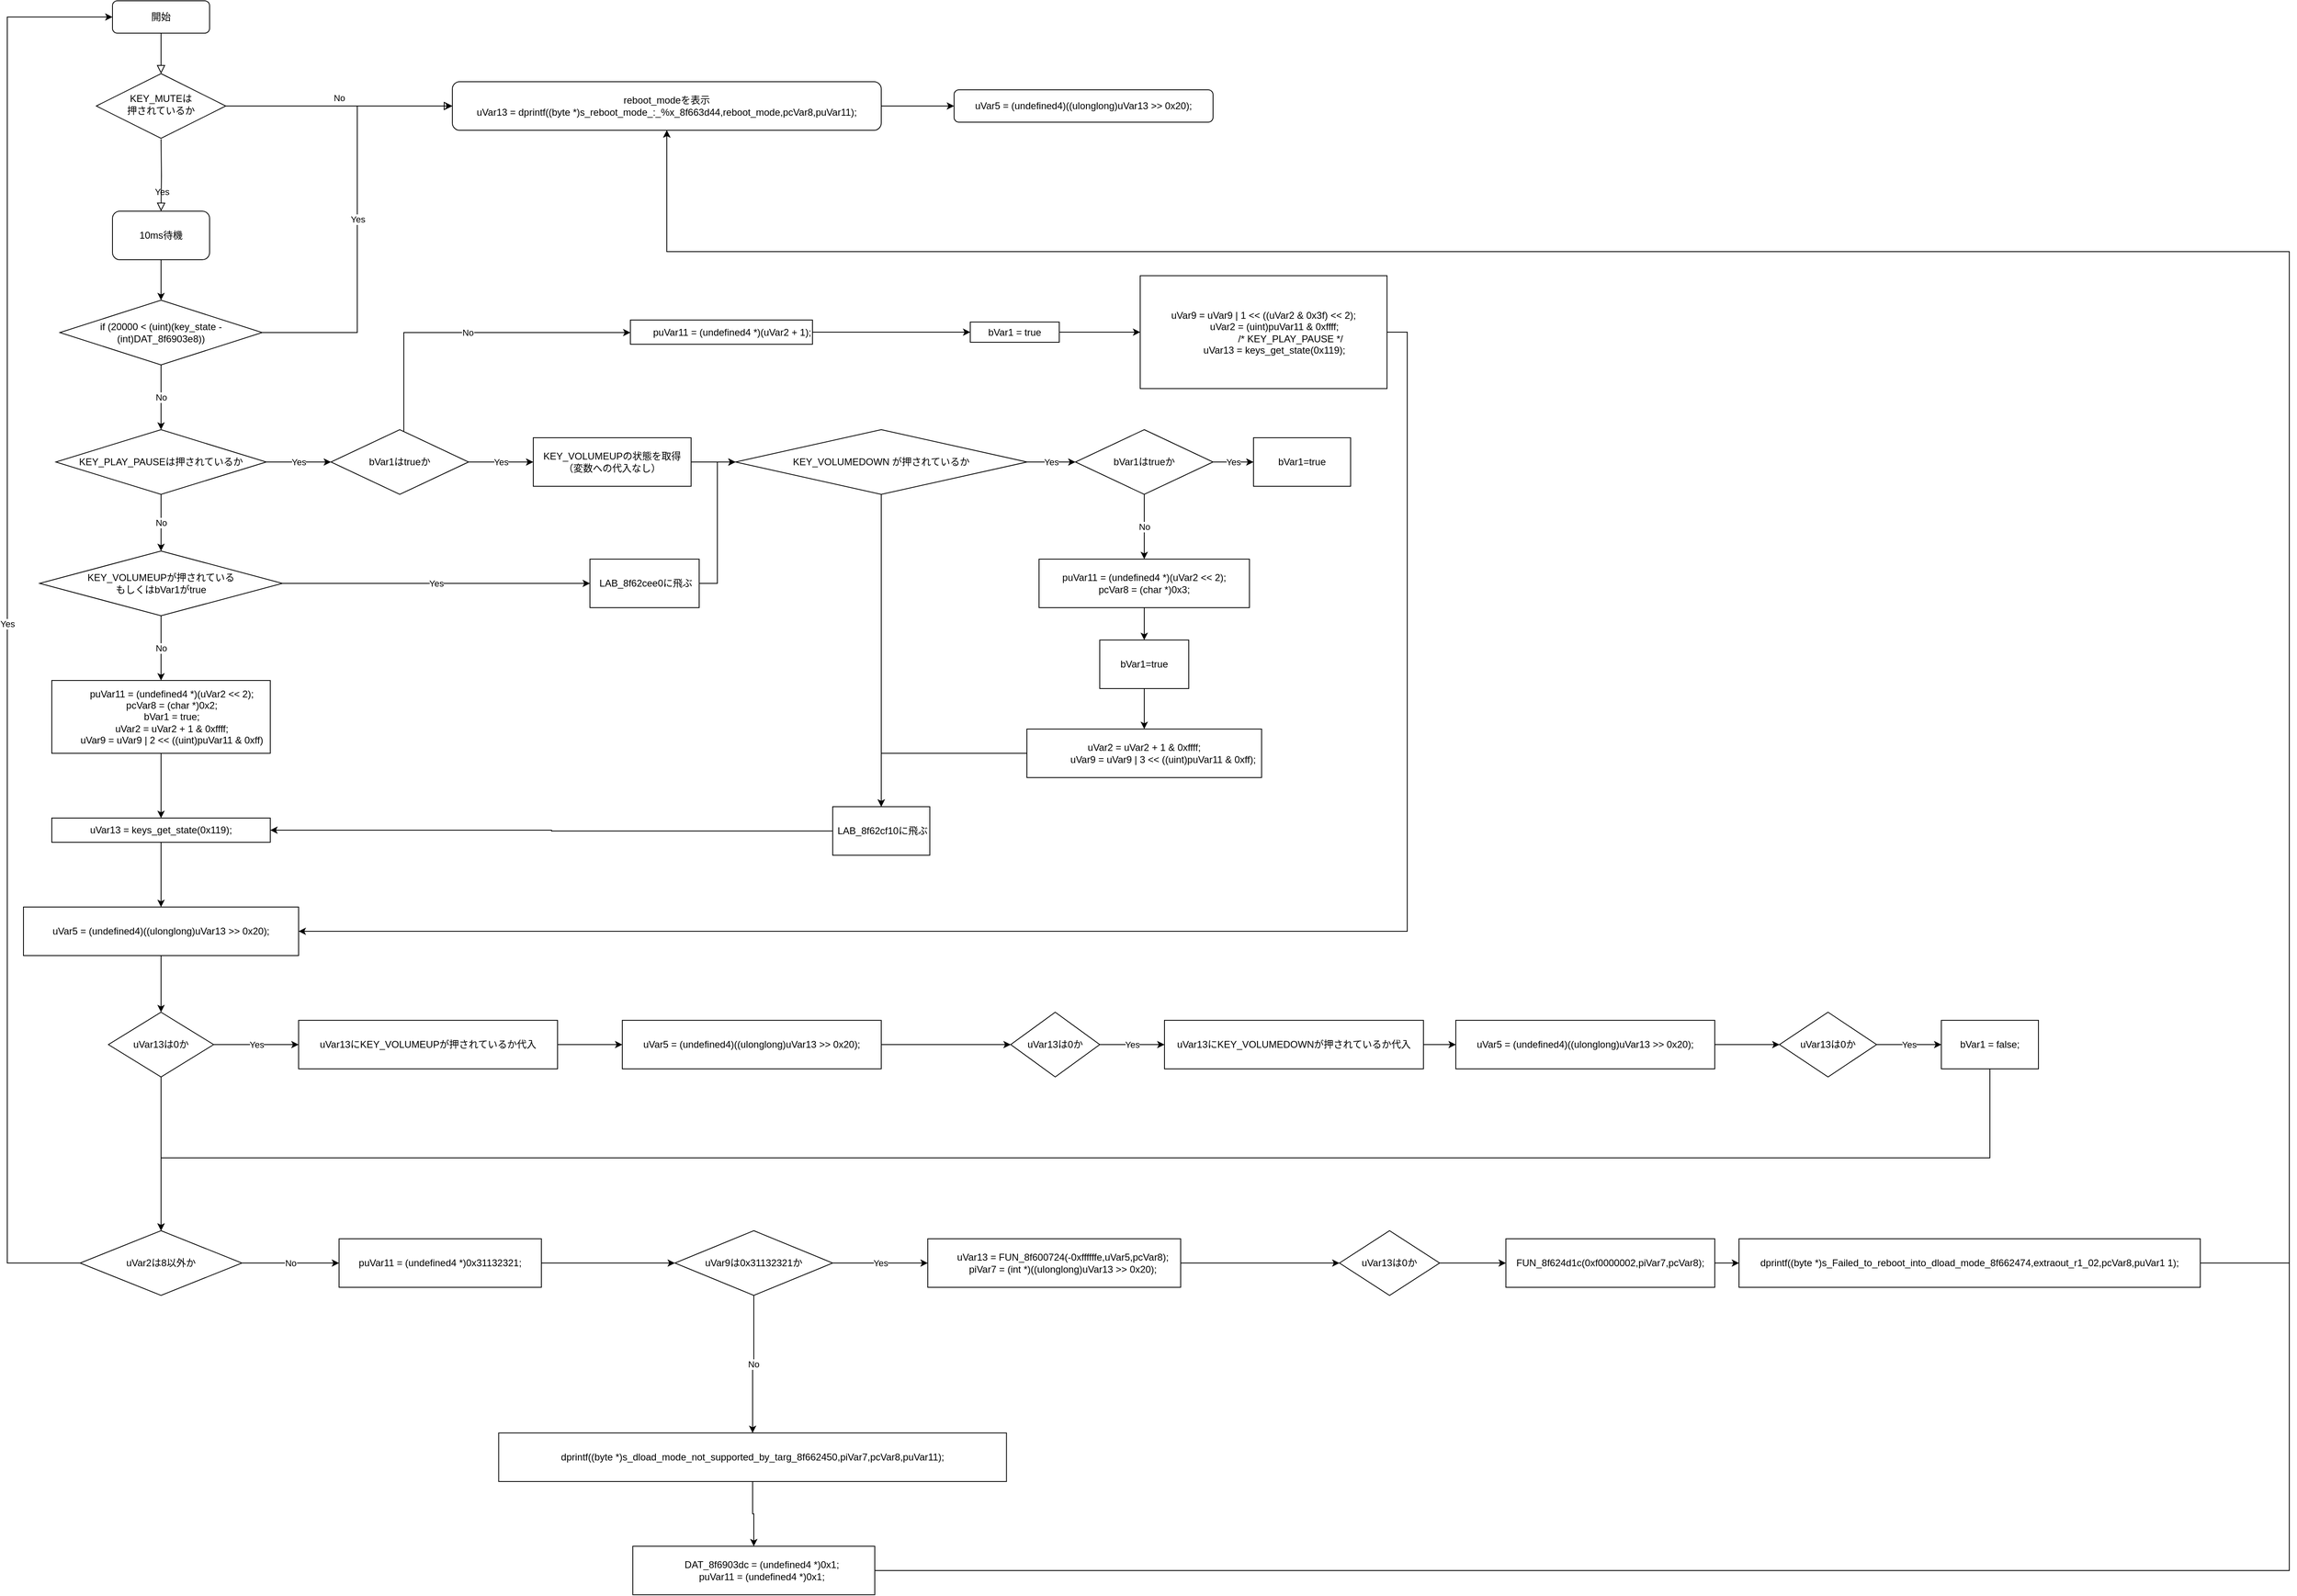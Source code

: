 <mxfile version="22.0.4" type="github">
  <diagram id="C5RBs43oDa-KdzZeNtuy" name="Page-1">
    <mxGraphModel dx="588" dy="361" grid="1" gridSize="10" guides="1" tooltips="1" connect="1" arrows="1" fold="1" page="1" pageScale="1" pageWidth="827" pageHeight="1169" math="0" shadow="0">
      <root>
        <mxCell id="WIyWlLk6GJQsqaUBKTNV-0" />
        <mxCell id="WIyWlLk6GJQsqaUBKTNV-1" parent="WIyWlLk6GJQsqaUBKTNV-0" />
        <mxCell id="WIyWlLk6GJQsqaUBKTNV-2" value="" style="rounded=0;html=1;jettySize=auto;orthogonalLoop=1;fontSize=11;endArrow=block;endFill=0;endSize=8;strokeWidth=1;shadow=0;labelBackgroundColor=none;edgeStyle=orthogonalEdgeStyle;" parent="WIyWlLk6GJQsqaUBKTNV-1" source="WIyWlLk6GJQsqaUBKTNV-3" target="WIyWlLk6GJQsqaUBKTNV-6" edge="1">
          <mxGeometry relative="1" as="geometry" />
        </mxCell>
        <mxCell id="WIyWlLk6GJQsqaUBKTNV-3" value="開始" style="rounded=1;whiteSpace=wrap;html=1;fontSize=12;glass=0;strokeWidth=1;shadow=0;" parent="WIyWlLk6GJQsqaUBKTNV-1" vertex="1">
          <mxGeometry x="160" y="80" width="120" height="40" as="geometry" />
        </mxCell>
        <mxCell id="WIyWlLk6GJQsqaUBKTNV-4" value="Yes" style="rounded=0;html=1;jettySize=auto;orthogonalLoop=1;fontSize=11;endArrow=block;endFill=0;endSize=8;strokeWidth=1;shadow=0;labelBackgroundColor=none;edgeStyle=orthogonalEdgeStyle;entryX=0.5;entryY=0;entryDx=0;entryDy=0;" parent="WIyWlLk6GJQsqaUBKTNV-1" target="mHrnO-NyLw_LbCR-K3jb-0" edge="1">
          <mxGeometry y="20" relative="1" as="geometry">
            <mxPoint as="offset" />
            <mxPoint x="220" y="251" as="sourcePoint" />
            <mxPoint x="220" y="360" as="targetPoint" />
          </mxGeometry>
        </mxCell>
        <mxCell id="WIyWlLk6GJQsqaUBKTNV-5" value="No" style="edgeStyle=orthogonalEdgeStyle;rounded=0;html=1;jettySize=auto;orthogonalLoop=1;fontSize=11;endArrow=block;endFill=0;endSize=8;strokeWidth=1;shadow=0;labelBackgroundColor=none;" parent="WIyWlLk6GJQsqaUBKTNV-1" source="WIyWlLk6GJQsqaUBKTNV-6" target="WIyWlLk6GJQsqaUBKTNV-7" edge="1">
          <mxGeometry y="10" relative="1" as="geometry">
            <mxPoint as="offset" />
          </mxGeometry>
        </mxCell>
        <mxCell id="XzkZrGU55AZtiZEeNPH7-4" style="edgeStyle=orthogonalEdgeStyle;rounded=0;orthogonalLoop=1;jettySize=auto;html=1;exitX=1;exitY=0.5;exitDx=0;exitDy=0;" parent="WIyWlLk6GJQsqaUBKTNV-1" source="WIyWlLk6GJQsqaUBKTNV-6" edge="1">
          <mxGeometry relative="1" as="geometry">
            <mxPoint x="280" y="220" as="targetPoint" />
          </mxGeometry>
        </mxCell>
        <mxCell id="WIyWlLk6GJQsqaUBKTNV-6" value="KEY_MUTEは&lt;br&gt;押されているか" style="rhombus;whiteSpace=wrap;html=1;shadow=0;fontFamily=Helvetica;fontSize=12;align=center;strokeWidth=1;spacing=6;spacingTop=-4;" parent="WIyWlLk6GJQsqaUBKTNV-1" vertex="1">
          <mxGeometry x="140" y="170" width="160" height="80" as="geometry" />
        </mxCell>
        <mxCell id="XzkZrGU55AZtiZEeNPH7-3" value="" style="edgeStyle=orthogonalEdgeStyle;rounded=0;orthogonalLoop=1;jettySize=auto;html=1;" parent="WIyWlLk6GJQsqaUBKTNV-1" source="WIyWlLk6GJQsqaUBKTNV-7" target="XzkZrGU55AZtiZEeNPH7-2" edge="1">
          <mxGeometry relative="1" as="geometry" />
        </mxCell>
        <mxCell id="WIyWlLk6GJQsqaUBKTNV-7" value="reboot_modeを表示&lt;br&gt;uVar13 = dprintf((byte *)s_reboot_mode_:_%x_8f663d44,reboot_mode,pcVar8,puVar11);" style="rounded=1;whiteSpace=wrap;html=1;fontSize=12;glass=0;strokeWidth=1;shadow=0;" parent="WIyWlLk6GJQsqaUBKTNV-1" vertex="1">
          <mxGeometry x="580" y="180" width="530" height="60" as="geometry" />
        </mxCell>
        <mxCell id="XzkZrGU55AZtiZEeNPH7-2" value="uVar5 = (undefined4)((ulonglong)uVar13 &amp;gt;&amp;gt; 0x20);" style="rounded=1;whiteSpace=wrap;html=1;fontSize=12;glass=0;strokeWidth=1;shadow=0;" parent="WIyWlLk6GJQsqaUBKTNV-1" vertex="1">
          <mxGeometry x="1200" y="190" width="320" height="40" as="geometry" />
        </mxCell>
        <mxCell id="mHrnO-NyLw_LbCR-K3jb-9" value="" style="edgeStyle=orthogonalEdgeStyle;rounded=0;orthogonalLoop=1;jettySize=auto;html=1;" parent="WIyWlLk6GJQsqaUBKTNV-1" source="mHrnO-NyLw_LbCR-K3jb-0" target="mHrnO-NyLw_LbCR-K3jb-8" edge="1">
          <mxGeometry relative="1" as="geometry" />
        </mxCell>
        <mxCell id="mHrnO-NyLw_LbCR-K3jb-0" value="10ms待機" style="rounded=1;whiteSpace=wrap;html=1;" parent="WIyWlLk6GJQsqaUBKTNV-1" vertex="1">
          <mxGeometry x="160" y="340" width="120" height="60" as="geometry" />
        </mxCell>
        <mxCell id="mHrnO-NyLw_LbCR-K3jb-13" value="No" style="edgeStyle=orthogonalEdgeStyle;rounded=0;orthogonalLoop=1;jettySize=auto;html=1;entryX=0;entryY=0.5;entryDx=0;entryDy=0;" parent="WIyWlLk6GJQsqaUBKTNV-1" source="mHrnO-NyLw_LbCR-K3jb-8" target="mHrnO-NyLw_LbCR-K3jb-15" edge="1">
          <mxGeometry relative="1" as="geometry">
            <mxPoint x="220" y="600" as="targetPoint" />
          </mxGeometry>
        </mxCell>
        <mxCell id="mHrnO-NyLw_LbCR-K3jb-14" value="Yes" style="edgeStyle=orthogonalEdgeStyle;rounded=0;orthogonalLoop=1;jettySize=auto;html=1;exitX=1;exitY=0.5;exitDx=0;exitDy=0;entryX=0;entryY=0.5;entryDx=0;entryDy=0;" parent="WIyWlLk6GJQsqaUBKTNV-1" source="mHrnO-NyLw_LbCR-K3jb-8" target="WIyWlLk6GJQsqaUBKTNV-7" edge="1">
          <mxGeometry relative="1" as="geometry" />
        </mxCell>
        <mxCell id="mHrnO-NyLw_LbCR-K3jb-8" value="if (20000 &amp;lt; (uint)(key_state - (int)DAT_8f6903e8))" style="rhombus;whiteSpace=wrap;html=1;" parent="WIyWlLk6GJQsqaUBKTNV-1" vertex="1">
          <mxGeometry x="95" y="450" width="250" height="80" as="geometry" />
        </mxCell>
        <mxCell id="mHrnO-NyLw_LbCR-K3jb-17" value="No" style="edgeStyle=orthogonalEdgeStyle;rounded=0;orthogonalLoop=1;jettySize=auto;html=1;" parent="WIyWlLk6GJQsqaUBKTNV-1" source="mHrnO-NyLw_LbCR-K3jb-15" target="mHrnO-NyLw_LbCR-K3jb-16" edge="1">
          <mxGeometry relative="1" as="geometry" />
        </mxCell>
        <mxCell id="mHrnO-NyLw_LbCR-K3jb-25" value="Yes" style="edgeStyle=orthogonalEdgeStyle;rounded=0;orthogonalLoop=1;jettySize=auto;html=1;" parent="WIyWlLk6GJQsqaUBKTNV-1" source="mHrnO-NyLw_LbCR-K3jb-15" target="mHrnO-NyLw_LbCR-K3jb-24" edge="1">
          <mxGeometry relative="1" as="geometry" />
        </mxCell>
        <mxCell id="mHrnO-NyLw_LbCR-K3jb-15" value="KEY_PLAY_PAUSEは押されているか" style="rhombus;whiteSpace=wrap;html=1;direction=south;" parent="WIyWlLk6GJQsqaUBKTNV-1" vertex="1">
          <mxGeometry x="90" y="610" width="260" height="80" as="geometry" />
        </mxCell>
        <mxCell id="mHrnO-NyLw_LbCR-K3jb-19" value="No" style="edgeStyle=orthogonalEdgeStyle;rounded=0;orthogonalLoop=1;jettySize=auto;html=1;" parent="WIyWlLk6GJQsqaUBKTNV-1" source="mHrnO-NyLw_LbCR-K3jb-16" target="mHrnO-NyLw_LbCR-K3jb-18" edge="1">
          <mxGeometry relative="1" as="geometry" />
        </mxCell>
        <mxCell id="mHrnO-NyLw_LbCR-K3jb-21" value="Yes" style="edgeStyle=orthogonalEdgeStyle;rounded=0;orthogonalLoop=1;jettySize=auto;html=1;" parent="WIyWlLk6GJQsqaUBKTNV-1" source="mHrnO-NyLw_LbCR-K3jb-16" target="mHrnO-NyLw_LbCR-K3jb-20" edge="1">
          <mxGeometry relative="1" as="geometry" />
        </mxCell>
        <mxCell id="mHrnO-NyLw_LbCR-K3jb-16" value="KEY_VOLUMEUPが押されている&lt;br&gt;もしくはbVar1がtrue" style="rhombus;whiteSpace=wrap;html=1;" parent="WIyWlLk6GJQsqaUBKTNV-1" vertex="1">
          <mxGeometry x="70" y="760" width="300" height="80" as="geometry" />
        </mxCell>
        <mxCell id="mHrnO-NyLw_LbCR-K3jb-23" value="" style="edgeStyle=orthogonalEdgeStyle;rounded=0;orthogonalLoop=1;jettySize=auto;html=1;" parent="WIyWlLk6GJQsqaUBKTNV-1" source="mHrnO-NyLw_LbCR-K3jb-18" target="mHrnO-NyLw_LbCR-K3jb-22" edge="1">
          <mxGeometry relative="1" as="geometry" />
        </mxCell>
        <mxCell id="mHrnO-NyLw_LbCR-K3jb-18" value="&lt;div&gt;&amp;nbsp; &amp;nbsp; &amp;nbsp; &amp;nbsp; puVar11 = (undefined4 *)(uVar2 &amp;lt;&amp;lt; 2);&lt;/div&gt;&lt;div&gt;&amp;nbsp; &amp;nbsp; &amp;nbsp; &amp;nbsp; pcVar8 = (char *)0x2;&lt;/div&gt;&lt;div&gt;&amp;nbsp; &amp;nbsp; &amp;nbsp; &amp;nbsp; bVar1 = true;&lt;/div&gt;&lt;div&gt;&amp;nbsp; &amp;nbsp; &amp;nbsp; &amp;nbsp; uVar2 = uVar2 + 1 &amp;amp; 0xffff;&lt;/div&gt;&lt;div&gt;&amp;nbsp; &amp;nbsp; &amp;nbsp; &amp;nbsp; uVar9 = uVar9 | 2 &amp;lt;&amp;lt; ((uint)puVar11 &amp;amp; 0xff)&lt;/div&gt;" style="whiteSpace=wrap;html=1;" parent="WIyWlLk6GJQsqaUBKTNV-1" vertex="1">
          <mxGeometry x="85" y="920" width="270" height="90" as="geometry" />
        </mxCell>
        <mxCell id="mHrnO-NyLw_LbCR-K3jb-45" style="edgeStyle=orthogonalEdgeStyle;rounded=0;orthogonalLoop=1;jettySize=auto;html=1;entryX=0;entryY=0.5;entryDx=0;entryDy=0;" parent="WIyWlLk6GJQsqaUBKTNV-1" source="mHrnO-NyLw_LbCR-K3jb-20" target="mHrnO-NyLw_LbCR-K3jb-28" edge="1">
          <mxGeometry relative="1" as="geometry" />
        </mxCell>
        <mxCell id="mHrnO-NyLw_LbCR-K3jb-20" value="&amp;nbsp;LAB_8f62cee0に飛ぶ" style="whiteSpace=wrap;html=1;" parent="WIyWlLk6GJQsqaUBKTNV-1" vertex="1">
          <mxGeometry x="750" y="770" width="135" height="60" as="geometry" />
        </mxCell>
        <mxCell id="mHrnO-NyLw_LbCR-K3jb-62" value="" style="edgeStyle=orthogonalEdgeStyle;rounded=0;orthogonalLoop=1;jettySize=auto;html=1;" parent="WIyWlLk6GJQsqaUBKTNV-1" source="mHrnO-NyLw_LbCR-K3jb-22" target="mHrnO-NyLw_LbCR-K3jb-61" edge="1">
          <mxGeometry relative="1" as="geometry" />
        </mxCell>
        <mxCell id="mHrnO-NyLw_LbCR-K3jb-22" value="uVar13 = keys_get_state(0x119);" style="whiteSpace=wrap;html=1;" parent="WIyWlLk6GJQsqaUBKTNV-1" vertex="1">
          <mxGeometry x="85" y="1090" width="270" height="30" as="geometry" />
        </mxCell>
        <mxCell id="mHrnO-NyLw_LbCR-K3jb-27" value="Yes" style="edgeStyle=orthogonalEdgeStyle;rounded=0;orthogonalLoop=1;jettySize=auto;html=1;" parent="WIyWlLk6GJQsqaUBKTNV-1" source="mHrnO-NyLw_LbCR-K3jb-24" target="mHrnO-NyLw_LbCR-K3jb-26" edge="1">
          <mxGeometry relative="1" as="geometry" />
        </mxCell>
        <mxCell id="mHrnO-NyLw_LbCR-K3jb-55" value="No" style="edgeStyle=orthogonalEdgeStyle;rounded=0;orthogonalLoop=1;jettySize=auto;html=1;" parent="WIyWlLk6GJQsqaUBKTNV-1" source="mHrnO-NyLw_LbCR-K3jb-24" target="mHrnO-NyLw_LbCR-K3jb-54" edge="1">
          <mxGeometry relative="1" as="geometry">
            <Array as="points">
              <mxPoint x="520" y="490" />
            </Array>
          </mxGeometry>
        </mxCell>
        <mxCell id="mHrnO-NyLw_LbCR-K3jb-24" value="bVar1はtrueか" style="rhombus;whiteSpace=wrap;html=1;direction=south;" parent="WIyWlLk6GJQsqaUBKTNV-1" vertex="1">
          <mxGeometry x="430" y="610" width="170" height="80" as="geometry" />
        </mxCell>
        <mxCell id="mHrnO-NyLw_LbCR-K3jb-29" value="" style="edgeStyle=orthogonalEdgeStyle;rounded=0;orthogonalLoop=1;jettySize=auto;html=1;" parent="WIyWlLk6GJQsqaUBKTNV-1" source="mHrnO-NyLw_LbCR-K3jb-26" target="mHrnO-NyLw_LbCR-K3jb-28" edge="1">
          <mxGeometry relative="1" as="geometry" />
        </mxCell>
        <mxCell id="mHrnO-NyLw_LbCR-K3jb-26" value="KEY_VOLUMEUPの状態を取得&lt;br&gt;（変数への代入なし）" style="whiteSpace=wrap;html=1;" parent="WIyWlLk6GJQsqaUBKTNV-1" vertex="1">
          <mxGeometry x="680" y="620" width="195" height="60" as="geometry" />
        </mxCell>
        <mxCell id="mHrnO-NyLw_LbCR-K3jb-31" value="Yes&lt;br&gt;" style="edgeStyle=orthogonalEdgeStyle;rounded=0;orthogonalLoop=1;jettySize=auto;html=1;" parent="WIyWlLk6GJQsqaUBKTNV-1" source="mHrnO-NyLw_LbCR-K3jb-28" target="mHrnO-NyLw_LbCR-K3jb-30" edge="1">
          <mxGeometry relative="1" as="geometry" />
        </mxCell>
        <mxCell id="mHrnO-NyLw_LbCR-K3jb-51" style="edgeStyle=orthogonalEdgeStyle;rounded=0;orthogonalLoop=1;jettySize=auto;html=1;entryX=0.5;entryY=0;entryDx=0;entryDy=0;" parent="WIyWlLk6GJQsqaUBKTNV-1" source="mHrnO-NyLw_LbCR-K3jb-28" target="mHrnO-NyLw_LbCR-K3jb-40" edge="1">
          <mxGeometry relative="1" as="geometry" />
        </mxCell>
        <mxCell id="mHrnO-NyLw_LbCR-K3jb-28" value="KEY_VOLUMEDOWN が押されているか" style="rhombus;whiteSpace=wrap;html=1;" parent="WIyWlLk6GJQsqaUBKTNV-1" vertex="1">
          <mxGeometry x="930" y="610" width="360" height="80" as="geometry" />
        </mxCell>
        <mxCell id="mHrnO-NyLw_LbCR-K3jb-33" value="Yes" style="edgeStyle=orthogonalEdgeStyle;rounded=0;orthogonalLoop=1;jettySize=auto;html=1;" parent="WIyWlLk6GJQsqaUBKTNV-1" source="mHrnO-NyLw_LbCR-K3jb-30" target="mHrnO-NyLw_LbCR-K3jb-32" edge="1">
          <mxGeometry relative="1" as="geometry" />
        </mxCell>
        <mxCell id="mHrnO-NyLw_LbCR-K3jb-35" value="No" style="edgeStyle=orthogonalEdgeStyle;rounded=0;orthogonalLoop=1;jettySize=auto;html=1;" parent="WIyWlLk6GJQsqaUBKTNV-1" source="mHrnO-NyLw_LbCR-K3jb-30" target="mHrnO-NyLw_LbCR-K3jb-34" edge="1">
          <mxGeometry relative="1" as="geometry" />
        </mxCell>
        <mxCell id="mHrnO-NyLw_LbCR-K3jb-30" value="bVar1はtrueか" style="rhombus;whiteSpace=wrap;html=1;" parent="WIyWlLk6GJQsqaUBKTNV-1" vertex="1">
          <mxGeometry x="1350" y="610" width="170" height="80" as="geometry" />
        </mxCell>
        <mxCell id="mHrnO-NyLw_LbCR-K3jb-32" value="bVar1=true" style="whiteSpace=wrap;html=1;" parent="WIyWlLk6GJQsqaUBKTNV-1" vertex="1">
          <mxGeometry x="1570" y="620" width="120" height="60" as="geometry" />
        </mxCell>
        <mxCell id="mHrnO-NyLw_LbCR-K3jb-37" value="" style="edgeStyle=orthogonalEdgeStyle;rounded=0;orthogonalLoop=1;jettySize=auto;html=1;" parent="WIyWlLk6GJQsqaUBKTNV-1" source="mHrnO-NyLw_LbCR-K3jb-34" target="mHrnO-NyLw_LbCR-K3jb-36" edge="1">
          <mxGeometry relative="1" as="geometry" />
        </mxCell>
        <mxCell id="mHrnO-NyLw_LbCR-K3jb-34" value="&lt;div&gt;puVar11 = (undefined4 *)(uVar2 &amp;lt;&amp;lt; 2);&lt;/div&gt;&lt;div&gt;pcVar8 = (char *)0x3;&lt;/div&gt;" style="whiteSpace=wrap;html=1;" parent="WIyWlLk6GJQsqaUBKTNV-1" vertex="1">
          <mxGeometry x="1305" y="770" width="260" height="60" as="geometry" />
        </mxCell>
        <mxCell id="mHrnO-NyLw_LbCR-K3jb-39" value="" style="edgeStyle=orthogonalEdgeStyle;rounded=0;orthogonalLoop=1;jettySize=auto;html=1;" parent="WIyWlLk6GJQsqaUBKTNV-1" source="mHrnO-NyLw_LbCR-K3jb-36" target="mHrnO-NyLw_LbCR-K3jb-38" edge="1">
          <mxGeometry relative="1" as="geometry" />
        </mxCell>
        <mxCell id="mHrnO-NyLw_LbCR-K3jb-36" value="&lt;div&gt;bVar1=true&lt;/div&gt;" style="whiteSpace=wrap;html=1;" parent="WIyWlLk6GJQsqaUBKTNV-1" vertex="1">
          <mxGeometry x="1380" y="870" width="110" height="60" as="geometry" />
        </mxCell>
        <mxCell id="mHrnO-NyLw_LbCR-K3jb-41" value="" style="edgeStyle=orthogonalEdgeStyle;rounded=0;orthogonalLoop=1;jettySize=auto;html=1;" parent="WIyWlLk6GJQsqaUBKTNV-1" source="mHrnO-NyLw_LbCR-K3jb-38" target="mHrnO-NyLw_LbCR-K3jb-40" edge="1">
          <mxGeometry relative="1" as="geometry" />
        </mxCell>
        <mxCell id="mHrnO-NyLw_LbCR-K3jb-38" value="uVar2 = uVar2 + 1 &amp; 0xffff;&#xa;              uVar9 = uVar9 | 3 &lt;&lt; ((uint)puVar11 &amp; 0xff);" style="whiteSpace=wrap;html=1;" parent="WIyWlLk6GJQsqaUBKTNV-1" vertex="1">
          <mxGeometry x="1290" y="980" width="290" height="60" as="geometry" />
        </mxCell>
        <mxCell id="mHrnO-NyLw_LbCR-K3jb-42" style="edgeStyle=orthogonalEdgeStyle;rounded=0;orthogonalLoop=1;jettySize=auto;html=1;exitX=0;exitY=0.5;exitDx=0;exitDy=0;entryX=1;entryY=0.5;entryDx=0;entryDy=0;" parent="WIyWlLk6GJQsqaUBKTNV-1" source="mHrnO-NyLw_LbCR-K3jb-40" target="mHrnO-NyLw_LbCR-K3jb-22" edge="1">
          <mxGeometry relative="1" as="geometry" />
        </mxCell>
        <mxCell id="mHrnO-NyLw_LbCR-K3jb-40" value="&amp;nbsp;LAB_8f62cf10に飛ぶ" style="whiteSpace=wrap;html=1;" parent="WIyWlLk6GJQsqaUBKTNV-1" vertex="1">
          <mxGeometry x="1050" y="1076" width="120" height="60" as="geometry" />
        </mxCell>
        <mxCell id="mHrnO-NyLw_LbCR-K3jb-57" value="" style="edgeStyle=orthogonalEdgeStyle;rounded=0;orthogonalLoop=1;jettySize=auto;html=1;" parent="WIyWlLk6GJQsqaUBKTNV-1" source="mHrnO-NyLw_LbCR-K3jb-54" target="mHrnO-NyLw_LbCR-K3jb-56" edge="1">
          <mxGeometry relative="1" as="geometry" />
        </mxCell>
        <mxCell id="mHrnO-NyLw_LbCR-K3jb-54" value="&lt;div&gt;&amp;nbsp; &amp;nbsp; &amp;nbsp; &amp;nbsp; puVar11 = (undefined4 *)(uVar2 + 1);&lt;/div&gt;" style="whiteSpace=wrap;html=1;" parent="WIyWlLk6GJQsqaUBKTNV-1" vertex="1">
          <mxGeometry x="800" y="474.5" width="225" height="30" as="geometry" />
        </mxCell>
        <mxCell id="mHrnO-NyLw_LbCR-K3jb-59" value="" style="edgeStyle=orthogonalEdgeStyle;rounded=0;orthogonalLoop=1;jettySize=auto;html=1;" parent="WIyWlLk6GJQsqaUBKTNV-1" source="mHrnO-NyLw_LbCR-K3jb-56" target="mHrnO-NyLw_LbCR-K3jb-58" edge="1">
          <mxGeometry relative="1" as="geometry" />
        </mxCell>
        <mxCell id="mHrnO-NyLw_LbCR-K3jb-56" value="&lt;span style=&quot;background-color: initial;&quot;&gt;bVar1 = true&lt;/span&gt;" style="whiteSpace=wrap;html=1;" parent="WIyWlLk6GJQsqaUBKTNV-1" vertex="1">
          <mxGeometry x="1220" y="477" width="110" height="25" as="geometry" />
        </mxCell>
        <mxCell id="mHrnO-NyLw_LbCR-K3jb-63" style="edgeStyle=elbowEdgeStyle;rounded=0;orthogonalLoop=1;jettySize=auto;html=1;entryX=1;entryY=0.5;entryDx=0;entryDy=0;" parent="WIyWlLk6GJQsqaUBKTNV-1" source="mHrnO-NyLw_LbCR-K3jb-58" target="mHrnO-NyLw_LbCR-K3jb-61" edge="1">
          <mxGeometry relative="1" as="geometry">
            <mxPoint x="1770" y="1950" as="targetPoint" />
            <Array as="points">
              <mxPoint x="1760" y="1170" />
            </Array>
          </mxGeometry>
        </mxCell>
        <mxCell id="mHrnO-NyLw_LbCR-K3jb-58" value="&lt;div style=&quot;border-color: var(--border-color);&quot;&gt;uVar9 = uVar9 | 1 &amp;lt;&amp;lt; ((uVar2 &amp;amp; 0x3f) &amp;lt;&amp;lt; 2);&lt;/div&gt;&lt;div style=&quot;border-color: var(--border-color);&quot;&gt;&amp;nbsp; &amp;nbsp; &amp;nbsp; &amp;nbsp; uVar2 = (uint)puVar11 &amp;amp; 0xffff;&lt;/div&gt;&lt;div style=&quot;border-color: var(--border-color);&quot;&gt;&amp;nbsp; &amp;nbsp; &amp;nbsp; &amp;nbsp; &amp;nbsp; &amp;nbsp; &amp;nbsp; &amp;nbsp; &amp;nbsp; &amp;nbsp; /* KEY_PLAY_PAUSE */&lt;/div&gt;&lt;div style=&quot;border-color: var(--border-color);&quot;&gt;&amp;nbsp; &amp;nbsp; &amp;nbsp; &amp;nbsp; uVar13 = keys_get_state(0x119);&lt;/div&gt;" style="whiteSpace=wrap;html=1;" parent="WIyWlLk6GJQsqaUBKTNV-1" vertex="1">
          <mxGeometry x="1430" y="419.75" width="305" height="139.5" as="geometry" />
        </mxCell>
        <mxCell id="mHrnO-NyLw_LbCR-K3jb-69" value="" style="edgeStyle=orthogonalEdgeStyle;rounded=0;orthogonalLoop=1;jettySize=auto;html=1;" parent="WIyWlLk6GJQsqaUBKTNV-1" source="mHrnO-NyLw_LbCR-K3jb-61" target="mHrnO-NyLw_LbCR-K3jb-68" edge="1">
          <mxGeometry relative="1" as="geometry" />
        </mxCell>
        <mxCell id="mHrnO-NyLw_LbCR-K3jb-61" value="uVar5 = (undefined4)((ulonglong)uVar13 &amp;gt;&amp;gt; 0x20);" style="whiteSpace=wrap;html=1;" parent="WIyWlLk6GJQsqaUBKTNV-1" vertex="1">
          <mxGeometry x="50" y="1200" width="340" height="60" as="geometry" />
        </mxCell>
        <mxCell id="mHrnO-NyLw_LbCR-K3jb-71" value="Yes" style="edgeStyle=orthogonalEdgeStyle;rounded=0;orthogonalLoop=1;jettySize=auto;html=1;" parent="WIyWlLk6GJQsqaUBKTNV-1" source="mHrnO-NyLw_LbCR-K3jb-68" target="mHrnO-NyLw_LbCR-K3jb-70" edge="1">
          <mxGeometry relative="1" as="geometry" />
        </mxCell>
        <mxCell id="Vkq4Rz5tUs8B3pwG0F13-3" style="edgeStyle=orthogonalEdgeStyle;rounded=0;orthogonalLoop=1;jettySize=auto;html=1;entryX=0.5;entryY=0;entryDx=0;entryDy=0;" edge="1" parent="WIyWlLk6GJQsqaUBKTNV-1" source="mHrnO-NyLw_LbCR-K3jb-68" target="Vkq4Rz5tUs8B3pwG0F13-1">
          <mxGeometry relative="1" as="geometry" />
        </mxCell>
        <mxCell id="mHrnO-NyLw_LbCR-K3jb-68" value="uVar13は0か" style="rhombus;whiteSpace=wrap;html=1;" parent="WIyWlLk6GJQsqaUBKTNV-1" vertex="1">
          <mxGeometry x="155" y="1330" width="130" height="80" as="geometry" />
        </mxCell>
        <mxCell id="mHrnO-NyLw_LbCR-K3jb-73" value="" style="edgeStyle=orthogonalEdgeStyle;rounded=0;orthogonalLoop=1;jettySize=auto;html=1;" parent="WIyWlLk6GJQsqaUBKTNV-1" source="mHrnO-NyLw_LbCR-K3jb-70" target="mHrnO-NyLw_LbCR-K3jb-72" edge="1">
          <mxGeometry relative="1" as="geometry" />
        </mxCell>
        <mxCell id="mHrnO-NyLw_LbCR-K3jb-70" value="&lt;div&gt;&lt;span style=&quot;background-color: initial;&quot;&gt;uVar13にKEY_VOLUMEUPが押されているか代入&lt;/span&gt;&lt;br&gt;&lt;/div&gt;" style="whiteSpace=wrap;html=1;" parent="WIyWlLk6GJQsqaUBKTNV-1" vertex="1">
          <mxGeometry x="390" y="1340" width="320" height="60" as="geometry" />
        </mxCell>
        <mxCell id="mHrnO-NyLw_LbCR-K3jb-75" value="" style="edgeStyle=orthogonalEdgeStyle;rounded=0;orthogonalLoop=1;jettySize=auto;html=1;" parent="WIyWlLk6GJQsqaUBKTNV-1" source="mHrnO-NyLw_LbCR-K3jb-72" target="mHrnO-NyLw_LbCR-K3jb-74" edge="1">
          <mxGeometry relative="1" as="geometry" />
        </mxCell>
        <mxCell id="mHrnO-NyLw_LbCR-K3jb-72" value="&lt;div&gt;uVar5 = (undefined4)((ulonglong)uVar13 &amp;gt;&amp;gt; 0x20);&lt;br&gt;&lt;/div&gt;" style="whiteSpace=wrap;html=1;" parent="WIyWlLk6GJQsqaUBKTNV-1" vertex="1">
          <mxGeometry x="790" y="1340" width="320" height="60" as="geometry" />
        </mxCell>
        <mxCell id="mHrnO-NyLw_LbCR-K3jb-77" value="Yes" style="edgeStyle=orthogonalEdgeStyle;rounded=0;orthogonalLoop=1;jettySize=auto;html=1;exitX=1;exitY=0.5;exitDx=0;exitDy=0;entryX=0;entryY=0.5;entryDx=0;entryDy=0;" parent="WIyWlLk6GJQsqaUBKTNV-1" source="mHrnO-NyLw_LbCR-K3jb-74" target="mHrnO-NyLw_LbCR-K3jb-76" edge="1">
          <mxGeometry relative="1" as="geometry" />
        </mxCell>
        <mxCell id="mHrnO-NyLw_LbCR-K3jb-74" value="uVar13は0か" style="rhombus;whiteSpace=wrap;html=1;" parent="WIyWlLk6GJQsqaUBKTNV-1" vertex="1">
          <mxGeometry x="1270" y="1330" width="110" height="80" as="geometry" />
        </mxCell>
        <mxCell id="mHrnO-NyLw_LbCR-K3jb-79" style="edgeStyle=orthogonalEdgeStyle;rounded=0;orthogonalLoop=1;jettySize=auto;html=1;exitX=1;exitY=0.5;exitDx=0;exitDy=0;entryX=0;entryY=0.5;entryDx=0;entryDy=0;" parent="WIyWlLk6GJQsqaUBKTNV-1" source="mHrnO-NyLw_LbCR-K3jb-76" target="mHrnO-NyLw_LbCR-K3jb-78" edge="1">
          <mxGeometry relative="1" as="geometry" />
        </mxCell>
        <mxCell id="mHrnO-NyLw_LbCR-K3jb-76" value="&lt;div&gt;&lt;span style=&quot;background-color: initial;&quot;&gt;uVar13にKEY_VOLUMEDOWNが押されているか代入&lt;/span&gt;&lt;br&gt;&lt;/div&gt;" style="whiteSpace=wrap;html=1;" parent="WIyWlLk6GJQsqaUBKTNV-1" vertex="1">
          <mxGeometry x="1460" y="1340" width="320" height="60" as="geometry" />
        </mxCell>
        <mxCell id="mHrnO-NyLw_LbCR-K3jb-81" value="" style="edgeStyle=orthogonalEdgeStyle;rounded=0;orthogonalLoop=1;jettySize=auto;html=1;" parent="WIyWlLk6GJQsqaUBKTNV-1" source="mHrnO-NyLw_LbCR-K3jb-78" target="mHrnO-NyLw_LbCR-K3jb-80" edge="1">
          <mxGeometry relative="1" as="geometry" />
        </mxCell>
        <mxCell id="mHrnO-NyLw_LbCR-K3jb-78" value="&lt;div&gt;uVar5 = (undefined4)((ulonglong)uVar13 &amp;gt;&amp;gt; 0x20);&lt;br&gt;&lt;/div&gt;" style="whiteSpace=wrap;html=1;" parent="WIyWlLk6GJQsqaUBKTNV-1" vertex="1">
          <mxGeometry x="1820" y="1340" width="320" height="60" as="geometry" />
        </mxCell>
        <mxCell id="mHrnO-NyLw_LbCR-K3jb-83" value="Yes" style="edgeStyle=orthogonalEdgeStyle;rounded=0;orthogonalLoop=1;jettySize=auto;html=1;" parent="WIyWlLk6GJQsqaUBKTNV-1" source="mHrnO-NyLw_LbCR-K3jb-80" target="mHrnO-NyLw_LbCR-K3jb-82" edge="1">
          <mxGeometry relative="1" as="geometry" />
        </mxCell>
        <mxCell id="mHrnO-NyLw_LbCR-K3jb-80" value="uVar13は0か" style="rhombus;whiteSpace=wrap;html=1;" parent="WIyWlLk6GJQsqaUBKTNV-1" vertex="1">
          <mxGeometry x="2220" y="1330" width="120" height="80" as="geometry" />
        </mxCell>
        <mxCell id="Vkq4Rz5tUs8B3pwG0F13-2" style="edgeStyle=orthogonalEdgeStyle;rounded=0;orthogonalLoop=1;jettySize=auto;html=1;entryX=0.5;entryY=0;entryDx=0;entryDy=0;" edge="1" parent="WIyWlLk6GJQsqaUBKTNV-1" source="mHrnO-NyLw_LbCR-K3jb-82" target="Vkq4Rz5tUs8B3pwG0F13-1">
          <mxGeometry relative="1" as="geometry">
            <Array as="points">
              <mxPoint x="2480" y="1510" />
              <mxPoint x="220" y="1510" />
            </Array>
          </mxGeometry>
        </mxCell>
        <mxCell id="mHrnO-NyLw_LbCR-K3jb-82" value="bVar1 = false;" style="whiteSpace=wrap;html=1;" parent="WIyWlLk6GJQsqaUBKTNV-1" vertex="1">
          <mxGeometry x="2420" y="1340" width="120" height="60" as="geometry" />
        </mxCell>
        <mxCell id="Vkq4Rz5tUs8B3pwG0F13-4" value="Yes" style="edgeStyle=orthogonalEdgeStyle;rounded=0;orthogonalLoop=1;jettySize=auto;html=1;entryX=0;entryY=0.5;entryDx=0;entryDy=0;" edge="1" parent="WIyWlLk6GJQsqaUBKTNV-1" source="Vkq4Rz5tUs8B3pwG0F13-1" target="WIyWlLk6GJQsqaUBKTNV-3">
          <mxGeometry relative="1" as="geometry">
            <Array as="points">
              <mxPoint x="30" y="1640" />
              <mxPoint x="30" y="100" />
            </Array>
          </mxGeometry>
        </mxCell>
        <mxCell id="Vkq4Rz5tUs8B3pwG0F13-7" value="No" style="edgeStyle=orthogonalEdgeStyle;rounded=0;orthogonalLoop=1;jettySize=auto;html=1;" edge="1" parent="WIyWlLk6GJQsqaUBKTNV-1" source="Vkq4Rz5tUs8B3pwG0F13-1" target="Vkq4Rz5tUs8B3pwG0F13-6">
          <mxGeometry relative="1" as="geometry" />
        </mxCell>
        <mxCell id="Vkq4Rz5tUs8B3pwG0F13-1" value="uVar2は8以外か" style="rhombus;whiteSpace=wrap;html=1;" vertex="1" parent="WIyWlLk6GJQsqaUBKTNV-1">
          <mxGeometry x="120" y="1600" width="200" height="80" as="geometry" />
        </mxCell>
        <mxCell id="Vkq4Rz5tUs8B3pwG0F13-9" value="" style="edgeStyle=orthogonalEdgeStyle;rounded=0;orthogonalLoop=1;jettySize=auto;html=1;" edge="1" parent="WIyWlLk6GJQsqaUBKTNV-1" source="Vkq4Rz5tUs8B3pwG0F13-6" target="Vkq4Rz5tUs8B3pwG0F13-8">
          <mxGeometry relative="1" as="geometry" />
        </mxCell>
        <mxCell id="Vkq4Rz5tUs8B3pwG0F13-6" value="puVar11 = (undefined4 *)0x31132321;" style="whiteSpace=wrap;html=1;" vertex="1" parent="WIyWlLk6GJQsqaUBKTNV-1">
          <mxGeometry x="440" y="1610" width="250" height="60" as="geometry" />
        </mxCell>
        <mxCell id="Vkq4Rz5tUs8B3pwG0F13-11" value="Yes" style="edgeStyle=orthogonalEdgeStyle;rounded=0;orthogonalLoop=1;jettySize=auto;html=1;" edge="1" parent="WIyWlLk6GJQsqaUBKTNV-1" source="Vkq4Rz5tUs8B3pwG0F13-8" target="Vkq4Rz5tUs8B3pwG0F13-10">
          <mxGeometry relative="1" as="geometry" />
        </mxCell>
        <mxCell id="Vkq4Rz5tUs8B3pwG0F13-19" value="No" style="edgeStyle=orthogonalEdgeStyle;rounded=0;orthogonalLoop=1;jettySize=auto;html=1;" edge="1" parent="WIyWlLk6GJQsqaUBKTNV-1" source="Vkq4Rz5tUs8B3pwG0F13-8" target="Vkq4Rz5tUs8B3pwG0F13-18">
          <mxGeometry relative="1" as="geometry" />
        </mxCell>
        <mxCell id="Vkq4Rz5tUs8B3pwG0F13-8" value="uVar9は0x31132321か" style="rhombus;whiteSpace=wrap;html=1;" vertex="1" parent="WIyWlLk6GJQsqaUBKTNV-1">
          <mxGeometry x="855" y="1600" width="195" height="80" as="geometry" />
        </mxCell>
        <mxCell id="Vkq4Rz5tUs8B3pwG0F13-13" value="" style="edgeStyle=orthogonalEdgeStyle;rounded=0;orthogonalLoop=1;jettySize=auto;html=1;" edge="1" parent="WIyWlLk6GJQsqaUBKTNV-1" source="Vkq4Rz5tUs8B3pwG0F13-10" target="Vkq4Rz5tUs8B3pwG0F13-12">
          <mxGeometry relative="1" as="geometry" />
        </mxCell>
        <mxCell id="Vkq4Rz5tUs8B3pwG0F13-10" value="&lt;div&gt;&amp;nbsp; &amp;nbsp; &amp;nbsp; uVar13 = FUN_8f600724(-0xffffffe,uVar5,pcVar8);&lt;/div&gt;&lt;div&gt;&amp;nbsp; &amp;nbsp; &amp;nbsp; piVar7 = (int *)((ulonglong)uVar13 &amp;gt;&amp;gt; 0x20);&lt;/div&gt;" style="whiteSpace=wrap;html=1;" vertex="1" parent="WIyWlLk6GJQsqaUBKTNV-1">
          <mxGeometry x="1167.5" y="1610" width="312.5" height="60" as="geometry" />
        </mxCell>
        <mxCell id="Vkq4Rz5tUs8B3pwG0F13-15" value="" style="edgeStyle=orthogonalEdgeStyle;rounded=0;orthogonalLoop=1;jettySize=auto;html=1;" edge="1" parent="WIyWlLk6GJQsqaUBKTNV-1" source="Vkq4Rz5tUs8B3pwG0F13-12" target="Vkq4Rz5tUs8B3pwG0F13-14">
          <mxGeometry relative="1" as="geometry" />
        </mxCell>
        <mxCell id="Vkq4Rz5tUs8B3pwG0F13-12" value="uVar13は0か" style="rhombus;whiteSpace=wrap;html=1;" vertex="1" parent="WIyWlLk6GJQsqaUBKTNV-1">
          <mxGeometry x="1676.25" y="1600" width="123.75" height="80" as="geometry" />
        </mxCell>
        <mxCell id="Vkq4Rz5tUs8B3pwG0F13-17" value="" style="edgeStyle=orthogonalEdgeStyle;rounded=0;orthogonalLoop=1;jettySize=auto;html=1;" edge="1" parent="WIyWlLk6GJQsqaUBKTNV-1" source="Vkq4Rz5tUs8B3pwG0F13-14" target="Vkq4Rz5tUs8B3pwG0F13-16">
          <mxGeometry relative="1" as="geometry" />
        </mxCell>
        <mxCell id="Vkq4Rz5tUs8B3pwG0F13-14" value="FUN_8f624d1c(0xf0000002,piVar7,pcVar8);" style="whiteSpace=wrap;html=1;" vertex="1" parent="WIyWlLk6GJQsqaUBKTNV-1">
          <mxGeometry x="1881.88" y="1610" width="258.13" height="60" as="geometry" />
        </mxCell>
        <mxCell id="Vkq4Rz5tUs8B3pwG0F13-23" style="edgeStyle=orthogonalEdgeStyle;rounded=0;orthogonalLoop=1;jettySize=auto;html=1;entryX=0.5;entryY=1;entryDx=0;entryDy=0;" edge="1" parent="WIyWlLk6GJQsqaUBKTNV-1" source="Vkq4Rz5tUs8B3pwG0F13-16" target="WIyWlLk6GJQsqaUBKTNV-7">
          <mxGeometry relative="1" as="geometry">
            <mxPoint x="2850" y="1640" as="targetPoint" />
            <Array as="points">
              <mxPoint x="2850" y="1640" />
              <mxPoint x="2850" y="390" />
              <mxPoint x="845" y="390" />
            </Array>
          </mxGeometry>
        </mxCell>
        <mxCell id="Vkq4Rz5tUs8B3pwG0F13-16" value="dprintf((byte *)s_Failed_to_reboot_into_dload_mode_8f662474,extraout_r1_02,pcVar8,puVar1 1);" style="whiteSpace=wrap;html=1;" vertex="1" parent="WIyWlLk6GJQsqaUBKTNV-1">
          <mxGeometry x="2170" y="1610" width="570" height="60" as="geometry" />
        </mxCell>
        <mxCell id="Vkq4Rz5tUs8B3pwG0F13-21" value="" style="edgeStyle=orthogonalEdgeStyle;rounded=0;orthogonalLoop=1;jettySize=auto;html=1;" edge="1" parent="WIyWlLk6GJQsqaUBKTNV-1" source="Vkq4Rz5tUs8B3pwG0F13-18" target="Vkq4Rz5tUs8B3pwG0F13-20">
          <mxGeometry relative="1" as="geometry" />
        </mxCell>
        <mxCell id="Vkq4Rz5tUs8B3pwG0F13-18" value="dprintf((byte *)s_dload_mode_not_supported_by_targ_8f662450,piVar7,pcVar8,puVar11);" style="whiteSpace=wrap;html=1;" vertex="1" parent="WIyWlLk6GJQsqaUBKTNV-1">
          <mxGeometry x="637.25" y="1850" width="627.5" height="60" as="geometry" />
        </mxCell>
        <mxCell id="Vkq4Rz5tUs8B3pwG0F13-22" style="edgeStyle=orthogonalEdgeStyle;rounded=0;orthogonalLoop=1;jettySize=auto;html=1;entryX=0.5;entryY=1;entryDx=0;entryDy=0;" edge="1" parent="WIyWlLk6GJQsqaUBKTNV-1" source="Vkq4Rz5tUs8B3pwG0F13-20" target="WIyWlLk6GJQsqaUBKTNV-7">
          <mxGeometry relative="1" as="geometry">
            <Array as="points">
              <mxPoint x="2850" y="2020" />
              <mxPoint x="2850" y="390" />
              <mxPoint x="845" y="390" />
            </Array>
          </mxGeometry>
        </mxCell>
        <mxCell id="Vkq4Rz5tUs8B3pwG0F13-20" value="&lt;div&gt;&amp;nbsp; &amp;nbsp; &amp;nbsp; DAT_8f6903dc = (undefined4 *)0x1;&lt;/div&gt;&lt;div&gt;&amp;nbsp; &amp;nbsp; &amp;nbsp; puVar11 = (undefined4 *)0x1;&lt;/div&gt;" style="whiteSpace=wrap;html=1;" vertex="1" parent="WIyWlLk6GJQsqaUBKTNV-1">
          <mxGeometry x="803" y="1990" width="299" height="60" as="geometry" />
        </mxCell>
      </root>
    </mxGraphModel>
  </diagram>
</mxfile>
